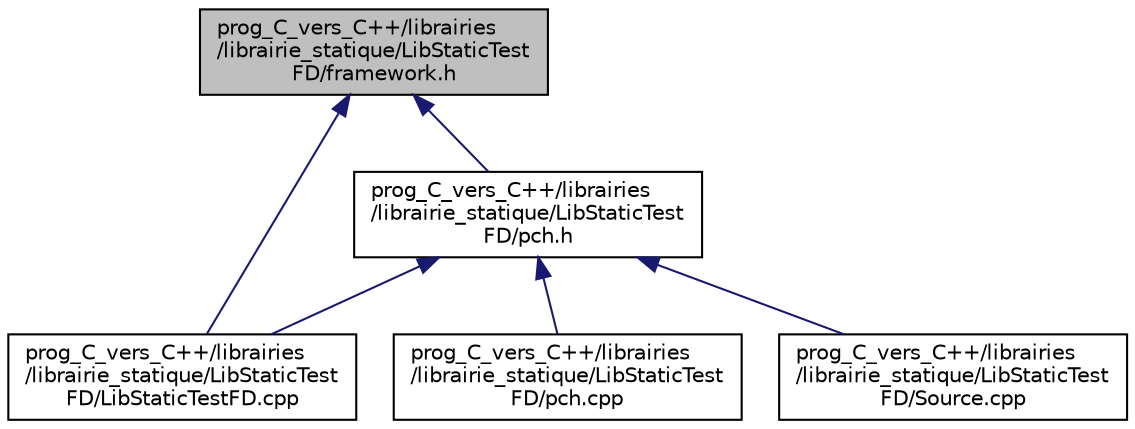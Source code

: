 digraph "prog_C_vers_C++/librairies/librairie_statique/LibStaticTestFD/framework.h"
{
  edge [fontname="Helvetica",fontsize="10",labelfontname="Helvetica",labelfontsize="10"];
  node [fontname="Helvetica",fontsize="10",shape=record];
  Node1 [label="prog_C_vers_C++/librairies\l/librairie_statique/LibStaticTest\lFD/framework.h",height=0.2,width=0.4,color="black", fillcolor="grey75", style="filled", fontcolor="black"];
  Node1 -> Node2 [dir="back",color="midnightblue",fontsize="10",style="solid"];
  Node2 [label="prog_C_vers_C++/librairies\l/librairie_statique/LibStaticTest\lFD/pch.h",height=0.2,width=0.4,color="black", fillcolor="white", style="filled",URL="$librairie__statique_2LibStaticTestFD_2pch_8h.html"];
  Node2 -> Node3 [dir="back",color="midnightblue",fontsize="10",style="solid"];
  Node3 [label="prog_C_vers_C++/librairies\l/librairie_statique/LibStaticTest\lFD/LibStaticTestFD.cpp",height=0.2,width=0.4,color="black", fillcolor="white", style="filled",URL="$LibStaticTestFD_8cpp.html"];
  Node2 -> Node4 [dir="back",color="midnightblue",fontsize="10",style="solid"];
  Node4 [label="prog_C_vers_C++/librairies\l/librairie_statique/LibStaticTest\lFD/pch.cpp",height=0.2,width=0.4,color="black", fillcolor="white", style="filled",URL="$librairie__statique_2LibStaticTestFD_2pch_8cpp.html"];
  Node2 -> Node5 [dir="back",color="midnightblue",fontsize="10",style="solid"];
  Node5 [label="prog_C_vers_C++/librairies\l/librairie_statique/LibStaticTest\lFD/Source.cpp",height=0.2,width=0.4,color="black", fillcolor="white", style="filled",URL="$Source_8cpp.html"];
  Node1 -> Node3 [dir="back",color="midnightblue",fontsize="10",style="solid"];
}
